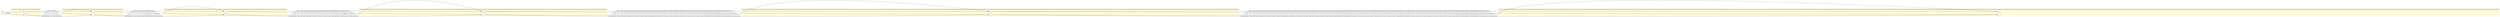 digraph "MONinput/r" {
rankdir=LR
node [style=filled fillcolor=white]
subgraph cluster0 {
style="rounded,filled" color="#FFF9DD" node [style="rounded,filled" shape=box fillcolor="#FFFFFF"]
label="aa*"
M0S0 [label=0];
}
subgraph cluster1 {
style="rounded,filled" color="#FFF9DD" node [style="rounded,filled" shape=box fillcolor="#FFFFFF"]
label="(aa*ca+ba*|a+ba*a|(a+b))|(aa*c((a*aba*a|(ab))|ba*a)|(a*aba*)|ba*)"
M1S2 [label=2];
M1S1 [label=1];
}
subgraph cluster2 {
style="rounded,filled" color="#FFF9DD" node [style="rounded,filled" shape=box fillcolor="#FFFFFF"]
label="((aa*ca+ba*c)|(aa*c(a*aba*)|ba*c)a+ba*|a+ba*a|(a+b))|((aa*ca+ba*a|(a+b)c)|(aa*c(a*aba*a|(ab))|ba*ac)((a*aba*a|(ab))|ba*a)|(a*aba*)|ba*)"
M2S2 [label=2];
M2S1 [label=1];
}
subgraph cluster3 {
style="rounded,filled" color="#FFF9DD" node [style="rounded,filled" shape=box fillcolor="#FFFFFF"]
label="(((aa*ca+ba*c)|(aa*c(a*aba*)|ba*c)a+ba*c)|((aa*ca+ba*a|(a+b)c)|(aa*c(a*aba*a|(ab))|ba*ac)(a*aba*)|ba*c)a+ba*|a+ba*a|(a+b))|(((aa*ca+ba*c)|(aa*c(a*aba*)|ba*c)a+ba*a|(a+b)c)|((aa*ca+ba*a|(a+b)c)|(aa*c(a*aba*a|(ab))|ba*ac)(a*aba*a|(ab))|ba*ac)((a*aba*a|(ab))|ba*a)|(a*aba*)|ba*)"
M3S2 [label=2];
M3S1 [label=1];
}
subgraph cluster4 {
style="rounded,filled" color="#FFF9DD" node [style="rounded,filled" shape=box fillcolor="#FFFFFF"]
label="((((aa*ca+ba*c)|(aa*c(a*aba*)|ba*c)a+ba*c)|((aa*ca+ba*a|(a+b)c)|(aa*c(a*aba*a|(ab))|ba*ac)(a*aba*)|ba*c)a+ba*c)|(((aa*ca+ba*c)|(aa*c(a*aba*)|ba*c)a+ba*a|(a+b)c)|((aa*ca+ba*a|(a+b)c)|(aa*c(a*aba*a|(ab))|ba*ac)(a*aba*a|(ab))|ba*ac)(a*aba*)|ba*c)a+ba*|a+ba*a|(a+b))|((((aa*ca+ba*c)|(aa*c(a*aba*)|ba*c)a+ba*c)|((aa*ca+ba*a|(a+b)c)|(aa*c(a*aba*a|(ab))|ba*ac)(a*aba*)|ba*c)a+ba*a|(a+b)c)|(((aa*ca+ba*c)|(aa*c(a*aba*)|ba*c)a+ba*a|(a+b)c)|((aa*ca+ba*a|(a+b)c)|(aa*c(a*aba*a|(ab))|ba*ac)(a*aba*a|(ab))|ba*ac)(a*aba*a|(ab))|ba*ac)((a*aba*a|(ab))|ba*a)|(a*aba*)|ba*)"
M4S2 [label=2];
M4S1 [label=1];
}
subgraph cluster5 {
style="rounded,filled" color="#FFF9DD" node [style="rounded,filled" shape=box fillcolor="#FFFFFF"]
label="(((((aa*ca+ba*c)|(aa*c(a*aba*)|ba*c)a+ba*c)|((aa*ca+ba*a|(a+b)c)|(aa*c(a*aba*a|(ab))|ba*ac)(a*aba*)|ba*c)a+ba*c)|(((aa*ca+ba*c)|(aa*c(a*aba*)|ba*c)a+ba*a|(a+b)c)|((aa*ca+ba*a|(a+b)c)|(aa*c(a*aba*a|(ab))|ba*ac)(a*aba*a|(ab))|ba*ac)(a*aba*)|ba*c)a+ba*c)|((((aa*ca+ba*c)|(aa*c(a*aba*)|ba*c)a+ba*c)|((aa*ca+ba*a|(a+b)c)|(aa*c(a*aba*a|(ab))|ba*ac)(a*aba*)|ba*c)a+ba*a|(a+b)c)|(((aa*ca+ba*c)|(aa*c(a*aba*)|ba*c)a+ba*a|(a+b)c)|((aa*ca+ba*a|(a+b)c)|(aa*c(a*aba*a|(ab))|ba*ac)(a*aba*a|(ab))|ba*ac)(a*aba*a|(ab))|ba*ac)(a*aba*)|ba*c)a+ba*|a+ba*a|(a+b))|(((((aa*ca+ba*c)|(aa*c(a*aba*)|ba*c)a+ba*c)|((aa*ca+ba*a|(a+b)c)|(aa*c(a*aba*a|(ab))|ba*ac)(a*aba*)|ba*c)a+ba*c)|(((aa*ca+ba*c)|(aa*c(a*aba*)|ba*c)a+ba*a|(a+b)c)|((aa*ca+ba*a|(a+b)c)|(aa*c(a*aba*a|(ab))|ba*ac)(a*aba*a|(ab))|ba*ac)(a*aba*)|ba*c)a+ba*a|(a+b)c)|((((aa*ca+ba*c)|(aa*c(a*aba*)|ba*c)a+ba*c)|((aa*ca+ba*a|(a+b)c)|(aa*c(a*aba*a|(ab))|ba*ac)(a*aba*)|ba*c)a+ba*a|(a+b)c)|(((aa*ca+ba*c)|(aa*c(a*aba*)|ba*c)a+ba*a|(a+b)c)|((aa*ca+ba*a|(a+b)c)|(aa*c(a*aba*a|(ab))|ba*ac)(a*aba*a|(ab))|ba*ac)(a*aba*a|(ab))|ba*ac)(a*aba*a|(ab))|ba*ac)((a*aba*a|(ab))|ba*a)|(a*aba*)|ba*)"
M5S2 [label=2];
M5S1 [label=1];
}
subgraph cluster6 {
style="rounded,filled" color="#FFF9DD" node [style="rounded,filled" shape=box fillcolor="#FFFFFF"]
label="((((((aa*ca+ba*c)|(aa*c(a*aba*)|ba*c)a+ba*c)|((aa*ca+ba*a|(a+b)c)|(aa*c(a*aba*a|(ab))|ba*ac)(a*aba*)|ba*c)a+ba*c)|(((aa*ca+ba*c)|(aa*c(a*aba*)|ba*c)a+ba*a|(a+b)c)|((aa*ca+ba*a|(a+b)c)|(aa*c(a*aba*a|(ab))|ba*ac)(a*aba*a|(ab))|ba*ac)(a*aba*)|ba*c)a+ba*c)|((((aa*ca+ba*c)|(aa*c(a*aba*)|ba*c)a+ba*c)|((aa*ca+ba*a|(a+b)c)|(aa*c(a*aba*a|(ab))|ba*ac)(a*aba*)|ba*c)a+ba*a|(a+b)c)|(((aa*ca+ba*c)|(aa*c(a*aba*)|ba*c)a+ba*a|(a+b)c)|((aa*ca+ba*a|(a+b)c)|(aa*c(a*aba*a|(ab))|ba*ac)(a*aba*a|(ab))|ba*ac)(a*aba*a|(ab))|ba*ac)(a*aba*)|ba*c)a+ba*c)|(((((aa*ca+ba*c)|(aa*c(a*aba*)|ba*c)a+ba*c)|((aa*ca+ba*a|(a+b)c)|(aa*c(a*aba*a|(ab))|ba*ac)(a*aba*)|ba*c)a+ba*c)|(((aa*ca+ba*c)|(aa*c(a*aba*)|ba*c)a+ba*a|(a+b)c)|((aa*ca+ba*a|(a+b)c)|(aa*c(a*aba*a|(ab))|ba*ac)(a*aba*a|(ab))|ba*ac)(a*aba*)|ba*c)a+ba*a|(a+b)c)|((((aa*ca+ba*c)|(aa*c(a*aba*)|ba*c)a+ba*c)|((aa*ca+ba*a|(a+b)c)|(aa*c(a*aba*a|(ab))|ba*ac)(a*aba*)|ba*c)a+ba*a|(a+b)c)|(((aa*ca+ba*c)|(aa*c(a*aba*)|ba*c)a+ba*a|(a+b)c)|((aa*ca+ba*a|(a+b)c)|(aa*c(a*aba*a|(ab))|ba*ac)(a*aba*a|(ab))|ba*ac)(a*aba*a|(ab))|ba*ac)(a*aba*a|(ab))|ba*ac)(a*aba*)|ba*c)a+?|a+ba*a|(a+b)|a+ba*)|((((((aa*ca+ba*c)|(aa*c(a*aba*)|ba*c)a+ba*c)|((aa*ca+ba*a|(a+b)c)|(aa*c(a*aba*a|(ab))|ba*ac)(a*aba*)|ba*c)a+ba*c)|(((aa*ca+ba*c)|(aa*c(a*aba*)|ba*c)a+ba*a|(a+b)c)|((aa*ca+ba*a|(a+b)c)|(aa*c(a*aba*a|(ab))|ba*ac)(a*aba*a|(ab))|ba*ac)(a*aba*)|ba*c)a+ba*c)|((((aa*ca+ba*c)|(aa*c(a*aba*)|ba*c)a+ba*c)|((aa*ca+ba*a|(a+b)c)|(aa*c(a*aba*a|(ab))|ba*ac)(a*aba*)|ba*c)a+ba*a|(a+b)c)|(((aa*ca+ba*c)|(aa*c(a*aba*)|ba*c)a+ba*a|(a+b)c)|((aa*ca+ba*a|(a+b)c)|(aa*c(a*aba*a|(ab))|ba*ac)(a*aba*a|(ab))|ba*ac)(a*aba*a|(ab))|ba*ac)(a*aba*)|ba*c)a+ba*a|(a+b)c)|(((((aa*ca+ba*c)|(aa*c(a*aba*)|ba*c)a+ba*c)|((aa*ca+ba*a|(a+b)c)|(aa*c(a*aba*a|(ab))|ba*ac)(a*aba*)|ba*c)a+ba*c)|(((aa*ca+ba*c)|(aa*c(a*aba*)|ba*c)a+ba*a|(a+b)c)|((aa*ca+ba*a|(a+b)c)|(aa*c(a*aba*a|(ab))|ba*ac)(a*aba*a|(ab))|ba*ac)(a*aba*)|ba*c)a+ba*a|(a+b)c)|((((aa*ca+ba*c)|(aa*c(a*aba*)|ba*c)a+ba*c)|((aa*ca+ba*a|(a+b)c)|(aa*c(a*aba*a|(ab))|ba*ac)(a*aba*)|ba*c)a+ba*a|(a+b)c)|(((aa*ca+ba*c)|(aa*c(a*aba*)|ba*c)a+ba*a|(a+b)c)|((aa*ca+ba*a|(a+b)c)|(aa*c(a*aba*a|(ab))|ba*ac)(a*aba*a|(ab))|ba*ac)(a*aba*a|(ab))|ba*ac)(a*aba*a|(ab))|ba*ac)(a*aba*a|(ab))|ba*ac)(a*a)?|(a*aba*a|(ab))|ba*a|(a*aba*)|ba*)"
M6S2 [label=2];
M6S1 [label=1];
}
M0S0 -> M1S2 [label="(aa*, aa*c)"]
M0S0 -> M1S1 [label="(aa*, aa*c)"]
M1S2 -> M2S2 [label="(a+ba*, aa*ca+ba*c)"]
M1S2 -> M2S1 [label="(a+ba*a|(a+b), aa*ca+ba*a|(a+b)c)"]
M1S1 -> M2S1 [label="((a*aba*a|(ab))|ba*a, aa*c(a*aba*a|(ab))|ba*ac)"]
M1S1 -> M2S2 [label="((a*aba*)|ba*, aa*c(a*aba*)|ba*c)"]
M2S2 -> M3S2 [label="(a+ba*, (aa*ca+ba*c)|(aa*c(a*aba*)|ba*c)a+ba*c)"]
M2S2 -> M3S1 [label="(a+ba*a|(a+b), (aa*ca+ba*c)|(aa*c(a*aba*)|ba*c)a+ba*a|(a+b)c)"]
M2S1 -> M3S1 [label="((a*aba*a|(ab))|ba*a, (aa*ca+ba*a|(a+b)c)|(aa*c(a*aba*a|(ab))|ba*ac)(a*aba*a|(ab))|ba*ac)"]
M2S1 -> M3S2 [label="((a*aba*)|ba*, (aa*ca+ba*a|(a+b)c)|(aa*c(a*aba*a|(ab))|ba*ac)(a*aba*)|ba*c)"]
M3S2 -> M4S2 [label="(a+ba*, ((aa*ca+ba*c)|(aa*c(a*aba*)|ba*c)a+ba*c)|((aa*ca+ba*a|(a+b)c)|(aa*c(a*aba*a|(ab))|ba*ac)(a*aba*)|ba*c)a+ba*c)"]
M3S2 -> M4S1 [label="(a+ba*a|(a+b), ((aa*ca+ba*c)|(aa*c(a*aba*)|ba*c)a+ba*c)|((aa*ca+ba*a|(a+b)c)|(aa*c(a*aba*a|(ab))|ba*ac)(a*aba*)|ba*c)a+ba*a|(a+b)c)"]
M3S1 -> M4S1 [label="((a*aba*a|(ab))|ba*a, ((aa*ca+ba*c)|(aa*c(a*aba*)|ba*c)a+ba*a|(a+b)c)|((aa*ca+ba*a|(a+b)c)|(aa*c(a*aba*a|(ab))|ba*ac)(a*aba*a|(ab))|ba*ac)(a*aba*a|(ab))|ba*ac)"]
M3S1 -> M4S2 [label="((a*aba*)|ba*, ((aa*ca+ba*c)|(aa*c(a*aba*)|ba*c)a+ba*a|(a+b)c)|((aa*ca+ba*a|(a+b)c)|(aa*c(a*aba*a|(ab))|ba*ac)(a*aba*a|(ab))|ba*ac)(a*aba*)|ba*c)"]
M4S2 -> M5S2 [label="(a+ba*, (((aa*ca+ba*c)|(aa*c(a*aba*)|ba*c)a+ba*c)|((aa*ca+ba*a|(a+b)c)|(aa*c(a*aba*a|(ab))|ba*ac)(a*aba*)|ba*c)a+ba*c)|(((aa*ca+ba*c)|(aa*c(a*aba*)|ba*c)a+ba*a|(a+b)c)|((aa*ca+ba*a|(a+b)c)|(aa*c(a*aba*a|(ab))|ba*ac)(a*aba*a|(ab))|ba*ac)(a*aba*)|ba*c)a+ba*c)"]
M4S2 -> M5S1 [label="(a+ba*a|(a+b), (((aa*ca+ba*c)|(aa*c(a*aba*)|ba*c)a+ba*c)|((aa*ca+ba*a|(a+b)c)|(aa*c(a*aba*a|(ab))|ba*ac)(a*aba*)|ba*c)a+ba*c)|(((aa*ca+ba*c)|(aa*c(a*aba*)|ba*c)a+ba*a|(a+b)c)|((aa*ca+ba*a|(a+b)c)|(aa*c(a*aba*a|(ab))|ba*ac)(a*aba*a|(ab))|ba*ac)(a*aba*)|ba*c)a+ba*a|(a+b)c)"]
M4S1 -> M5S1 [label="((a*aba*a|(ab))|ba*a, (((aa*ca+ba*c)|(aa*c(a*aba*)|ba*c)a+ba*c)|((aa*ca+ba*a|(a+b)c)|(aa*c(a*aba*a|(ab))|ba*ac)(a*aba*)|ba*c)a+ba*a|(a+b)c)|(((aa*ca+ba*c)|(aa*c(a*aba*)|ba*c)a+ba*a|(a+b)c)|((aa*ca+ba*a|(a+b)c)|(aa*c(a*aba*a|(ab))|ba*ac)(a*aba*a|(ab))|ba*ac)(a*aba*a|(ab))|ba*ac)(a*aba*a|(ab))|ba*ac)"]
M4S1 -> M5S2 [label="((a*aba*)|ba*, (((aa*ca+ba*c)|(aa*c(a*aba*)|ba*c)a+ba*c)|((aa*ca+ba*a|(a+b)c)|(aa*c(a*aba*a|(ab))|ba*ac)(a*aba*)|ba*c)a+ba*a|(a+b)c)|(((aa*ca+ba*c)|(aa*c(a*aba*)|ba*c)a+ba*a|(a+b)c)|((aa*ca+ba*a|(a+b)c)|(aa*c(a*aba*a|(ab))|ba*ac)(a*aba*a|(ab))|ba*ac)(a*aba*a|(ab))|ba*ac)(a*aba*)|ba*c)"]
M5S2 -> M6S2 [label="(a+ba*, ((((aa*ca+ba*c)|(aa*c(a*aba*)|ba*c)a+ba*c)|((aa*ca+ba*a|(a+b)c)|(aa*c(a*aba*a|(ab))|ba*ac)(a*aba*)|ba*c)a+ba*c)|(((aa*ca+ba*c)|(aa*c(a*aba*)|ba*c)a+ba*a|(a+b)c)|((aa*ca+ba*a|(a+b)c)|(aa*c(a*aba*a|(ab))|ba*ac)(a*aba*a|(ab))|ba*ac)(a*aba*)|ba*c)a+ba*c)|((((aa*ca+ba*c)|(aa*c(a*aba*)|ba*c)a+ba*c)|((aa*ca+ba*a|(a+b)c)|(aa*c(a*aba*a|(ab))|ba*ac)(a*aba*)|ba*c)a+ba*a|(a+b)c)|(((aa*ca+ba*c)|(aa*c(a*aba*)|ba*c)a+ba*a|(a+b)c)|((aa*ca+ba*a|(a+b)c)|(aa*c(a*aba*a|(ab))|ba*ac)(a*aba*a|(ab))|ba*ac)(a*aba*a|(ab))|ba*ac)(a*aba*)|ba*c)a+ba*c)"]
M5S2 -> M6S1 [label="(a+ba*a|(a+b), ((((aa*ca+ba*c)|(aa*c(a*aba*)|ba*c)a+ba*c)|((aa*ca+ba*a|(a+b)c)|(aa*c(a*aba*a|(ab))|ba*ac)(a*aba*)|ba*c)a+ba*c)|(((aa*ca+ba*c)|(aa*c(a*aba*)|ba*c)a+ba*a|(a+b)c)|((aa*ca+ba*a|(a+b)c)|(aa*c(a*aba*a|(ab))|ba*ac)(a*aba*a|(ab))|ba*ac)(a*aba*)|ba*c)a+ba*c)|((((aa*ca+ba*c)|(aa*c(a*aba*)|ba*c)a+ba*c)|((aa*ca+ba*a|(a+b)c)|(aa*c(a*aba*a|(ab))|ba*ac)(a*aba*)|ba*c)a+ba*a|(a+b)c)|(((aa*ca+ba*c)|(aa*c(a*aba*)|ba*c)a+ba*a|(a+b)c)|((aa*ca+ba*a|(a+b)c)|(aa*c(a*aba*a|(ab))|ba*ac)(a*aba*a|(ab))|ba*ac)(a*aba*a|(ab))|ba*ac)(a*aba*)|ba*c)a+ba*a|(a+b)c)"]
M5S1 -> M6S1 [label="((a*aba*a|(ab))|ba*a, ((((aa*ca+ba*c)|(aa*c(a*aba*)|ba*c)a+ba*c)|((aa*ca+ba*a|(a+b)c)|(aa*c(a*aba*a|(ab))|ba*ac)(a*aba*)|ba*c)a+ba*c)|(((aa*ca+ba*c)|(aa*c(a*aba*)|ba*c)a+ba*a|(a+b)c)|((aa*ca+ba*a|(a+b)c)|(aa*c(a*aba*a|(ab))|ba*ac)(a*aba*a|(ab))|ba*ac)(a*aba*)|ba*c)a+ba*a|(a+b)c)|((((aa*ca+ba*c)|(aa*c(a*aba*)|ba*c)a+ba*c)|((aa*ca+ba*a|(a+b)c)|(aa*c(a*aba*a|(ab))|ba*ac)(a*aba*)|ba*c)a+ba*a|(a+b)c)|(((aa*ca+ba*c)|(aa*c(a*aba*)|ba*c)a+ba*a|(a+b)c)|((aa*ca+ba*a|(a+b)c)|(aa*c(a*aba*a|(ab))|ba*ac)(a*aba*a|(ab))|ba*ac)(a*aba*a|(ab))|ba*ac)(a*aba*a|(ab))|ba*ac)(a*aba*a|(ab))|ba*ac)"]
M5S1 -> M6S2 [label="((a*aba*)|ba*, ((((aa*ca+ba*c)|(aa*c(a*aba*)|ba*c)a+ba*c)|((aa*ca+ba*a|(a+b)c)|(aa*c(a*aba*a|(ab))|ba*ac)(a*aba*)|ba*c)a+ba*c)|(((aa*ca+ba*c)|(aa*c(a*aba*)|ba*c)a+ba*a|(a+b)c)|((aa*ca+ba*a|(a+b)c)|(aa*c(a*aba*a|(ab))|ba*ac)(a*aba*a|(ab))|ba*ac)(a*aba*)|ba*c)a+ba*a|(a+b)c)|((((aa*ca+ba*c)|(aa*c(a*aba*)|ba*c)a+ba*c)|((aa*ca+ba*a|(a+b)c)|(aa*c(a*aba*a|(ab))|ba*ac)(a*aba*)|ba*c)a+ba*a|(a+b)c)|(((aa*ca+ba*c)|(aa*c(a*aba*)|ba*c)a+ba*a|(a+b)c)|((aa*ca+ba*a|(a+b)c)|(aa*c(a*aba*a|(ab))|ba*ac)(a*aba*a|(ab))|ba*ac)(a*aba*a|(ab))|ba*ac)(a*aba*a|(ab))|ba*ac)(a*aba*)|ba*c)"]
}
